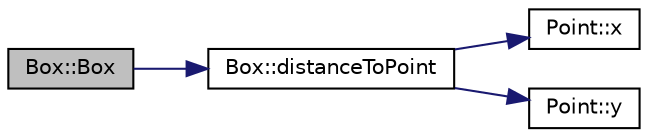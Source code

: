 digraph "Box::Box"
{
 // INTERACTIVE_SVG=YES
  bgcolor="transparent";
  edge [fontname="Helvetica",fontsize="10",labelfontname="Helvetica",labelfontsize="10"];
  node [fontname="Helvetica",fontsize="10",shape=record];
  rankdir="LR";
  Node1 [label="Box::Box",height=0.2,width=0.4,color="black", fillcolor="grey75", style="filled", fontcolor="black"];
  Node1 -> Node2 [color="midnightblue",fontsize="10",style="solid",fontname="Helvetica"];
  Node2 [label="Box::distanceToPoint",height=0.2,width=0.4,color="black",URL="$class_box.html#a3a96bf8f86322e4885028e517ef40535"];
  Node2 -> Node3 [color="midnightblue",fontsize="10",style="solid",fontname="Helvetica"];
  Node3 [label="Point::x",height=0.2,width=0.4,color="black",URL="$class_point.html#a3eef47b1c4849b3395a8f9c658ca7c4a"];
  Node2 -> Node4 [color="midnightblue",fontsize="10",style="solid",fontname="Helvetica"];
  Node4 [label="Point::y",height=0.2,width=0.4,color="black",URL="$class_point.html#a96e90df6b3c18e64c31abdf196e49ae9"];
}
